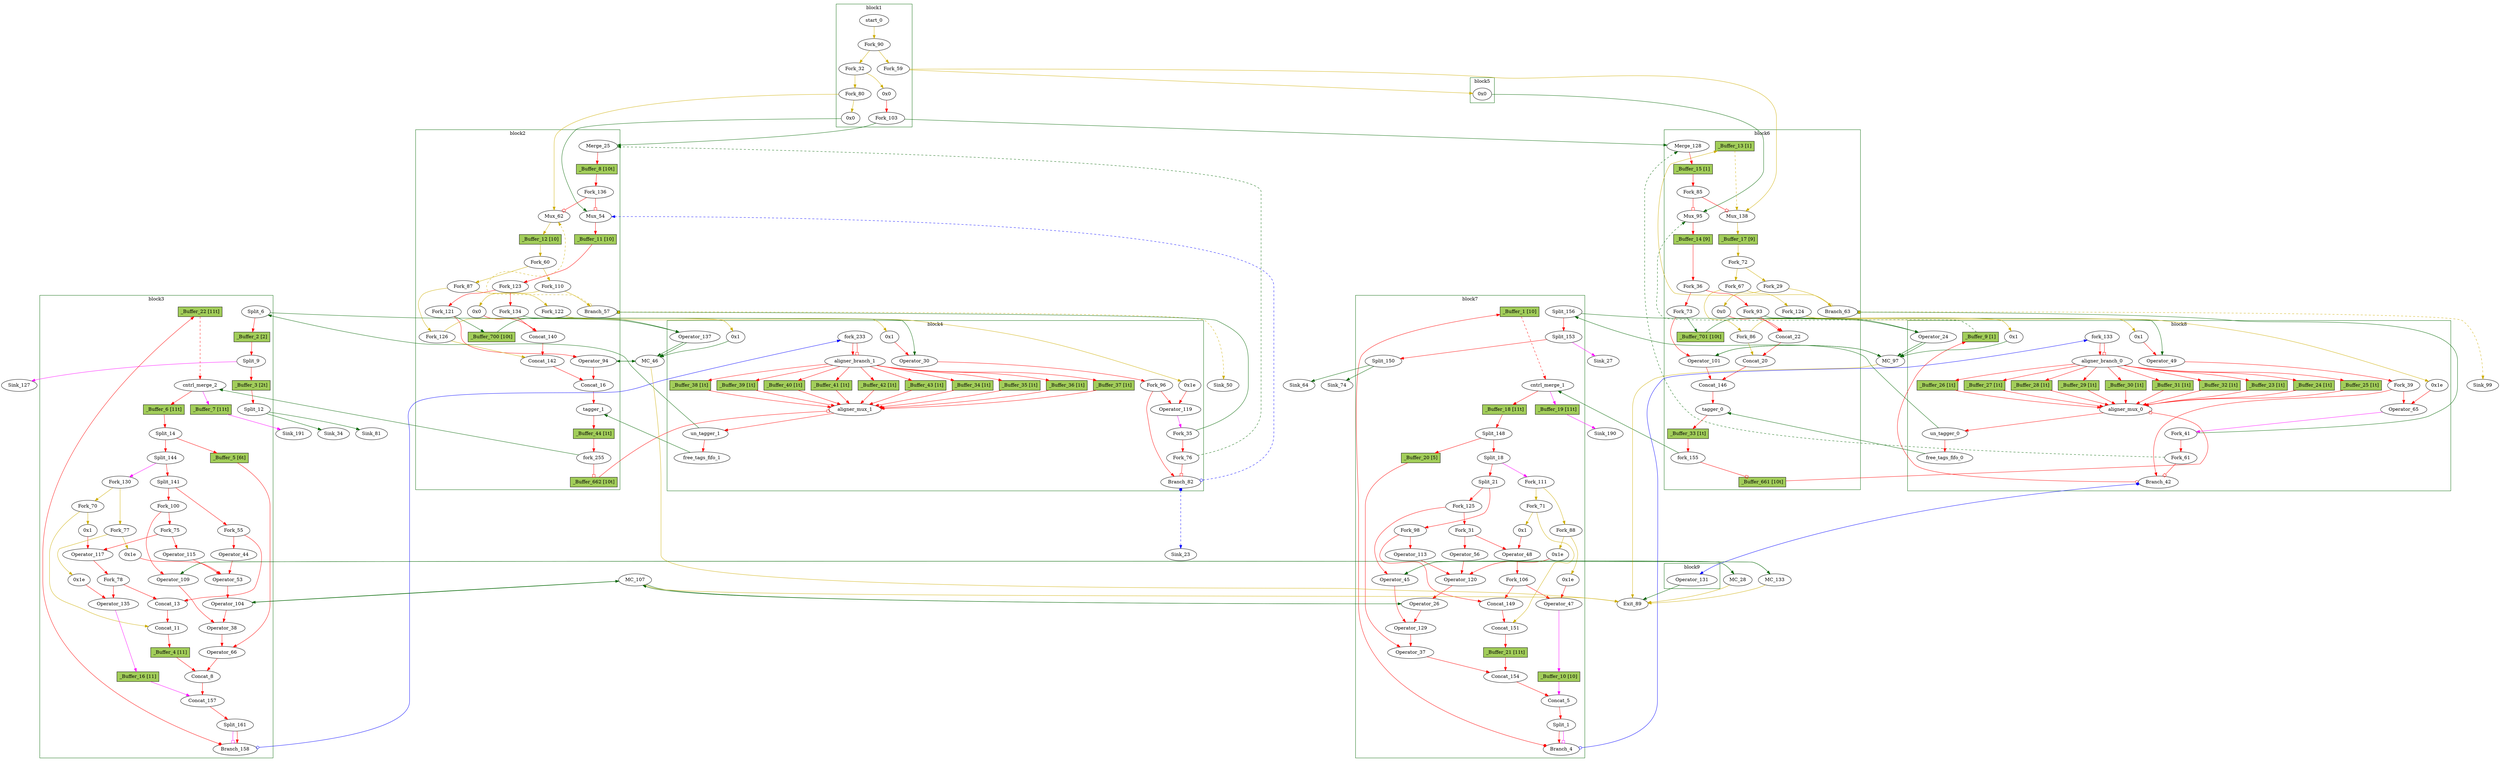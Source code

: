 // Number of blocks: 205
// Number of channels: 340
Digraph G {

  // Blocks
subgraph cluster_1 {
color = "darkgreen"
label = "block1"
  Fork_32 [type=Fork, in="in1:0", out="out1:0 out2:0", bbID = 1, tagged=false, taggers_num=0, tagger_id=-1,  shape=oval];
  Constant_51 [type=Constant, in="in1:32", out="out1:32", bbID = 1, tagged=false, taggers_num=0, tagger_id=-1, value="0x0", label="0x0",  shape=oval];
  Fork_59 [type=Fork, in="in1:0", out="out1:0 out2:0", bbID = 1, tagged=false, taggers_num=0, tagger_id=-1,  shape=oval];
  Fork_80 [type=Fork, in="in1:0", out="out1:0 out2:0", bbID = 1, tagged=false, taggers_num=0, tagger_id=-1,  shape=oval];
  Fork_90 [type=Fork, in="in1:0", out="out1:0 out2:0", bbID = 1, tagged=false, taggers_num=0, tagger_id=-1,  shape=oval];
  Constant_92 [type=Constant, in="in1:32", out="out1:32", bbID = 1, tagged=false, taggers_num=0, tagger_id=-1, value="0x0", label="0x0",  shape=oval];
  Fork_103 [type=Fork, in="in1:32", out="out1:32 out2:32", bbID = 1, tagged=false, taggers_num=0, tagger_id=-1,  shape=oval];
  start_0 [type=Entry, in="in1:0", out="out1:0", bbID = 1, tagged=false, taggers_num=0, tagger_id=-1,  shape=oval];
}
subgraph cluster_2 {
color = "darkgreen"
label = "block2"
  Concat_16 [type=Concat, in="in1:32 in2:65", out="out1:97", bbID = 2, tagged=false, taggers_num=0, tagger_id=-1, shape=oval];
  Merge_25 [type=Merge, in="in1:32 in2:32", out="out1:32", delay=0.366, bbID = 2, tagged=false, taggers_num=0, tagger_id=-1,  shape=oval];
  Mux_54 [type=Mux, in="in1?:1 in2:32 in3:32", out="out1:32", bbID = 2, tagged=false, taggers_num=0, tagger_id=-1,  shape=oval];
  Branch_57 [type=Branch, in="in1:0 in2?:1*i", out="out1+:0 out2-:0", bbID = 2, tagged=false, taggers_num=0, tagger_id=-1,  shape=oval];
  Fork_60 [type=Fork, in="in1:0", out="out1:0 out2:0", bbID = 2, tagged=false, taggers_num=0, tagger_id=-1,  shape=oval];
  Mux_62 [type=Mux, in="in1?:1 in2:0 in3:0", out="out1:0", bbID = 2, tagged=false, taggers_num=0, tagger_id=-1,  shape=oval];
  Fork_87 [type=Fork, in="in1:0", out="out1:0 out2:0", bbID = 2, tagged=false, taggers_num=0, tagger_id=-1,  shape=oval];
  Operator_94 [type=Operator, in="in1:32 in2:32", out="out1:32 out2:32", op = "mc_load_op", latency=2, bbID = 2, portID = 0, offset = 0, tagged=false, taggers_num=0, tagger_id=-1,  shape=oval];
  Constant_108 [type=Constant, in="in1:32", out="out1:32", bbID = 2, tagged=false, taggers_num=0, tagger_id=-1, value="0x0", label="0x0",  shape=oval];
  Fork_110 [type=Fork, in="in1:0", out="out1:0 out2:0", bbID = 2, tagged=false, taggers_num=0, tagger_id=-1,  shape=oval];
  Fork_121 [type=Fork, in="in1:32", out="out1:32 out2:32", bbID = 2, tagged=false, taggers_num=0, tagger_id=-1,  shape=oval];
  Fork_122 [type=Fork, in="in1:0", out="out1:0 out2:0", bbID = 2, tagged=false, taggers_num=0, tagger_id=-1,  shape=oval];
  Fork_123 [type=Fork, in="in1:32", out="out1:32 out2:32", bbID = 2, tagged=false, taggers_num=0, tagger_id=-1,  shape=oval];
  Fork_126 [type=Fork, in="in1:0", out="out1:0 out2:0", bbID = 2, tagged=false, taggers_num=0, tagger_id=-1,  shape=oval];
  Fork_134 [type=Fork, in="in1:32", out="out1:32 out2:32", bbID = 2, tagged=false, taggers_num=0, tagger_id=-1,  shape=oval];
  Fork_136 [type=Fork, in="in1:32", out="out1:32 out2:32", bbID = 2, tagged=false, taggers_num=0, tagger_id=-1,  shape=oval];
  Concat_140 [type=Concat, in="in1:32 in2:32", out="out1:64", bbID = 2, tagged=false, taggers_num=0, tagger_id=-1, shape=oval];
  Concat_142 [type=Concat, in="in1:1 in2:64", out="out1:65", bbID = 2, tagged=false, taggers_num=0, tagger_id=-1, shape=oval];
  tagger_1 [type=Tagger, in="in1:97 in2:97", out="out1:97", bbID = 2, tagged=false, taggers_num=0, tagger_id=-1, shape=oval];
  fork_255 [type=Fork, in="in1:97", out="out1:97 out2:97", bbID = 2, tagged=true, taggers_num=1, tagger_id=-1,  shape=oval];
  _Buffer_8 [type=Buffer, in="in1:32", out="out1:32", bbID = 2, tagged=false, taggers_num=0, tagger_id=-1, slots=10, transparent=true, label="_Buffer_8 [10t]",  shape=box, style=filled, fillcolor=darkolivegreen3, height=0.4];
  _Buffer_11 [type=Buffer, in="in1:32", out="out1:32", bbID = 2, tagged=false, taggers_num=0, tagger_id=-1, slots=10, transparent=false, label="_Buffer_11 [10]",  shape=box, style=filled, fillcolor=darkolivegreen3, height=0.4];
  _Buffer_12 [type=Buffer, in="in1:0", out="out1:0", bbID = 2, tagged=false, taggers_num=0, tagger_id=-1, slots=10, transparent=false, label="_Buffer_12 [10]",  shape=box, style=filled, fillcolor=darkolivegreen3, height=0.4];
  _Buffer_44 [type=Buffer, in="in1:97", out="out1:97", bbID = 2, tagged=true, taggers_num=0, tagger_id=-1, slots=1, transparent=true, label="_Buffer_44 [1t]",  shape=box, style=filled, fillcolor=darkolivegreen3, height=0.4];

  _Buffer_662 [type=Buffer, in="in1:32", out="out1:32", bbID = 2, tagged=true, taggers_num=1, tagger_id=-1, slots=10, transparent=true, label="_Buffer_662 [10t]",  shape=box, style=filled, fillcolor=darkolivegreen3, height=0.4];

  _Buffer_700 [type=Buffer, in="in1:32", out="out1:32", bbID = 2, tagged=false, taggers_num=0, tagger_id=-1, slots=10, transparent=true, label="_Buffer_700 [10t]",  shape=box, style=filled, fillcolor=darkolivegreen3, height=0.4];

}
subgraph cluster_3 {
color = "darkgreen"
label = "block3"
  Split_6 [type=Split, in="in1:97", out="out1:32 out2:65", bbID = 3, tagged=false, taggers_num=0, tagger_id=-1, shape=oval];
  Concat_8 [type=Concat, in="in1:32 in2:65", out="out1:97", bbID = 3, tagged=true, taggers_num=1, tagger_id=-1, retimingDiff=10, shape=oval];
  Split_9 [type=Split, in="in1:65", out="out1:1 out2:64", bbID = 3, tagged=false, taggers_num=0, tagger_id=-1, retimingDiff=0.555556, shape=oval];
  Concat_11 [type=Concat, in="in1:1 in2:64", out="out1:65", bbID = 3, tagged=true, taggers_num=1, tagger_id=-1, shape=oval];
  Split_12 [type=Split, in="in1:64", out="out1:32 out2:32", bbID = 3, tagged=false, taggers_num=0, tagger_id=-1, retimingDiff=0.555556, shape=oval];
  Concat_13 [type=Concat, in="in1:32 in2:32", out="out1:64", bbID = 3, tagged=true, taggers_num=1, tagger_id=-1, shape=oval];
  Split_14 [type=Split, in="in1:97", out="out1:32 out2:65", bbID = 3, tagged=true, taggers_num=1, tagger_id=-1, shape=oval];
  cntrl_merge_2 [type=CntrlMerge, in="in1:97 in2:97", out="out1:97 out2?:1", delay=0.366, bbID = 3, tagged=true, taggers_num=1, tagger_id=-1,  shape=oval];
  Operator_38 [type=Operator, in="in1:32 in2:32", out="out1:32", op = "fmul_op", delay=0.966, latency=6, bbID = 3, tagged=true, taggers_num=1, tagger_id=-1, retimingDiff=3.33333,  shape=oval];
  Operator_44 [type=Operator, in="in1:32", out="out1:32", op = "zext_op", bbID = 3, tagged=true, taggers_num=1, tagger_id=-1,  shape=oval];
  Constant_52 [type=Constant, in="in1:32", out="out1:32", bbID = 3, tagged=true, taggers_num=1, tagger_id=-1, value="0x1", label="0x1",  shape=oval];
  Operator_53 [type=Operator, in="in1:32 in2:32 in3:32", out="out1:32", op = "getelementptr_op", delay=2.966, constants=1, bbID = 3, tagged=true, taggers_num=1, tagger_id=-1,  shape=oval];
  Fork_55 [type=Fork, in="in1:32", out="out1:32 out2:32", bbID = 3, tagged=true, taggers_num=1, tagger_id=-1,  shape=oval];
  Operator_66 [type=Operator, in="in1:32 in2:32", out="out1:32", op = "fadd_op", delay=0.966, latency=10, bbID = 3, tagged=true, taggers_num=1, tagger_id=-1, retimingDiff=5.55556,  shape=oval];
  Fork_70 [type=Fork, in="in1:0", out="out1:0 out2:0", bbID = 3, tagged=true, taggers_num=1, tagger_id=-1,  shape=oval];
  Fork_75 [type=Fork, in="in1:32", out="out1:32 out2:32", bbID = 3, tagged=true, taggers_num=1, tagger_id=-1,  shape=oval];
  Fork_77 [type=Fork, in="in1:0", out="out1:0 out2:0", bbID = 3, tagged=true, taggers_num=1, tagger_id=-1,  shape=oval];
  Fork_78 [type=Fork, in="in1:32", out="out1:32 out2:32", bbID = 3, tagged=true, taggers_num=1, tagger_id=-1,  shape=oval];
  Constant_83 [type=Constant, in="in1:32", out="out1:32", bbID = 3, tagged=true, taggers_num=1, tagger_id=-1, value="0x1e", label="0x1e",  shape=oval];
  Fork_100 [type=Fork, in="in1:32", out="out1:32 out2:32", bbID = 3, tagged=true, taggers_num=1, tagger_id=-1,  shape=oval];
  Operator_104 [type=Operator, in="in1:32 in2:32", out="out1:32 out2:32", op = "mc_load_op", latency=2, bbID = 3, portID = 0, offset = 0, tagged=true, taggers_num=1, tagger_id=-1, retimingDiff=1.11111,  shape=oval];
  Operator_109 [type=Operator, in="in1:32 in2:32", out="out1:32 out2:32", op = "mc_load_op", latency=2, bbID = 3, portID = 0, offset = 0, tagged=true, taggers_num=1, tagger_id=-1, retimingDiff=1.11111,  shape=oval];
  Constant_112 [type=Constant, in="in1:32", out="out1:32", bbID = 3, tagged=true, taggers_num=1, tagger_id=-1, value="0x1e", label="0x1e",  shape=oval];
  Operator_115 [type=Operator, in="in1:32", out="out1:32", op = "zext_op", bbID = 3, tagged=true, taggers_num=1, tagger_id=-1,  shape=oval];
  Operator_117 [type=Operator, in="in1:32 in2:32", out="out1:32", op = "add_op", delay=1.693, bbID = 3, tagged=true, taggers_num=1, tagger_id=-1,  shape=oval];
  Fork_130 [type=Fork, in="in1:0", out="out1:0 out2:0", bbID = 3, tagged=true, taggers_num=1, tagger_id=-1,  shape=oval];
  Operator_135 [type=Operator, in="in1:32 in2:32", out="out1:1", op = "icmp_ult_op", delay=1.53, bbID = 3, tagged=true, taggers_num=1, tagger_id=-1,  shape=oval];
  Split_141 [type=Split, in="in1:64", out="out1:32 out2:32", bbID = 3, tagged=true, taggers_num=1, tagger_id=-1, shape=oval];
  Split_144 [type=Split, in="in1:65", out="out1:1 out2:64", bbID = 3, tagged=true, taggers_num=1, tagger_id=-1, shape=oval];
  Concat_157 [type=Concat, in="in1:97 in2:1", out="out1:98", bbID = 3, tagged=true, taggers_num=1, tagger_id=-1, retimingDiff=10, shape=oval];
  Branch_158 [type=Branch, in="in1:97 in2?:1", out="out1+:97 out2-:97", bbID = 3, tagged=true, taggers_num=1, tagger_id=-1, retimingDiff=10,  shape=oval];
  Split_161 [type=Split, in="in1:98", out="out1:97 out2:1", bbID = 3, tagged=true, taggers_num=1, tagger_id=-1, retimingDiff=10, shape=oval];
  _Buffer_2 [type=Buffer, in="in1:65", out="out1:65", bbID = 3, tagged=false, taggers_num=0, tagger_id=-1, slots=2, transparent=false, label="_Buffer_2 [2]",  shape=box, style=filled, fillcolor=darkolivegreen3, height=0.4];
  _Buffer_3 [type=Buffer, in="in1:64", out="out1:64", bbID = 3, tagged=false, taggers_num=0, tagger_id=-1, slots=2, transparent=true, label="_Buffer_3 [2t]",  shape=box, style=filled, fillcolor=darkolivegreen3, height=0.4];
  _Buffer_4 [type=Buffer, in="in1:65", out="out1:65", bbID = 3, tagged=true, taggers_num=1, tagger_id=-1, slots=11, transparent=false, label="_Buffer_4 [11]",  shape=box, style=filled, fillcolor=darkolivegreen3, height=0.4];
  _Buffer_5 [type=Buffer, in="in1:32", out="out1:32", bbID = 3, tagged=true, taggers_num=1, tagger_id=-1, slots=6, transparent=true, label="_Buffer_5 [6t]",  shape=box, style=filled, fillcolor=darkolivegreen3, height=0.4];
  _Buffer_6 [type=Buffer, in="in1:97", out="out1:97", bbID = 3, tagged=true, taggers_num=1, tagger_id=-1, slots=11, transparent=true, label="_Buffer_6 [11t]",  shape=box, style=filled, fillcolor=darkolivegreen3, height=0.4];
  _Buffer_7 [type=Buffer, in="in1:1", out="out1:1", bbID = 3, tagged=true, taggers_num=1, tagger_id=-1, slots=11, transparent=true, label="_Buffer_7 [11t]",  shape=box, style=filled, fillcolor=darkolivegreen3, height=0.4];
  _Buffer_16 [type=Buffer, in="in1:1", out="out1:1", bbID = 3, tagged=true, taggers_num=1, tagger_id=-1, slots=11, transparent=false, label="_Buffer_16 [11]",  shape=box, style=filled, fillcolor=darkolivegreen3, height=0.4];
  _Buffer_22 [type=Buffer, in="in1:97", out="out1:97", bbID = 3, tagged=true, taggers_num=1, tagger_id=-1, slots=11, transparent=true, label="_Buffer_22 [11t]",  shape=box, style=filled, fillcolor=darkolivegreen3, height=0.4];
}
subgraph cluster_4 {
color = "darkgreen"
label = "block4"
  Operator_30 [type=Operator, in="in1:32 in2:32", out="out1:32", op = "add_op", delay=1.693, bbID = 4, tagged=false, taggers_num=0, tagger_id=-1,  shape=oval];
  Constant_33 [type=Constant, in="in1:32", out="out1:32", bbID = 4, tagged=false, taggers_num=0, tagger_id=-1, value="0x1e", label="0x1e",  shape=oval];
  Fork_35 [type=Fork, in="in1:32", out="out1:32 out2:32", bbID = 4, tagged=false, taggers_num=0, tagger_id=-1,  shape=oval];
  Constant_69 [type=Constant, in="in1:32", out="out1:32", bbID = 4, tagged=false, taggers_num=0, tagger_id=-1, value="0x1", label="0x1",  shape=oval];
  Fork_76 [type=Fork, in="in1:32", out="out1:32 out2:32", bbID = 4, tagged=false, taggers_num=0, tagger_id=-1,  shape=oval];
  Constant_79 [type=Constant, in="in1:32", out="out1:32", bbID = 4, tagged=false, taggers_num=0, tagger_id=-1, value="0x1", label="0x1",  shape=oval];
  Branch_82 [type=Branch, in="in1:32 in2?:1*i", out="out1+:32 out2-:32", bbID = 4, tagged=false, taggers_num=0, tagger_id=-1,  shape=oval];
  Fork_96 [type=Fork, in="in1:32", out="out1:32 out2:32", bbID = 4, tagged=false, taggers_num=0, tagger_id=-1,  shape=oval];
  Operator_119 [type=Operator, in="in1:32 in2:32", out="out1:1", op = "icmp_ult_op", delay=1.53, bbID = 4, tagged=false, taggers_num=0, tagger_id=-1,  shape=oval];
  Operator_137 [type=Operator, in="in1:32 in2:32", out="out1:32 out2:32", op = "mc_store_op", bbID = 4, portID = 0, offset = 0, tagged=false, taggers_num=0, tagger_id=-1,  shape=oval];
  aligner_branch_1 [type=Aligner_Branch, in="in1:97 in2?:97", out="out1:97 out2:97 out3:97 out4:97 out5:97 out6:97 out7:97 out8:97 out9:97 out10:97", bbID = 4, tagged=false, taggers_num=0, tagger_id=0, shape=oval];
  aligner_mux_1 [type=Aligner_Mux, in="in1?:32 in2:97 in3:97 in4:97 in5:97 in6:97 in7:97 in8:97 in9:97 in10:97 in11:97", out="out1:97", bbID = 4, tagged=false, taggers_num=0, tagger_id=0, shape=oval];
  un_tagger_1 [type=Un_Tagger, in="in1:97", out="out1:97 out2:97", bbID = 4, tagged=false, taggers_num=0, tagger_id=0, shape=oval];
  free_tags_fifo_1 [type=Free_Tags_Fifo, in="in1:32", out="out1:32", bbID = 4, tagged=false, taggers_num=0, tagger_id=-1, shape=oval];
  fork_233 [type=Fork, in="in1:97", out="out1:97 out2:97", bbID = 4, tagged=true, taggers_num=1, tagger_id=-1,  shape=oval];
  _Buffer_34 [type=Buffer, in="in1:97", out="out1:97", bbID = 4, tagged=false, taggers_num=0, tagger_id=0, slots=1, transparent=true, label="_Buffer_34 [1t]",  shape=box, style=filled, fillcolor=darkolivegreen3, height=0.4];
  _Buffer_35 [type=Buffer, in="in1:97", out="out1:97", bbID = 4, tagged=false, taggers_num=0, tagger_id=0, slots=1, transparent=true, label="_Buffer_35 [1t]",  shape=box, style=filled, fillcolor=darkolivegreen3, height=0.4];
  _Buffer_36 [type=Buffer, in="in1:97", out="out1:97", bbID = 4, tagged=false, taggers_num=0, tagger_id=0, slots=1, transparent=true, label="_Buffer_36 [1t]",  shape=box, style=filled, fillcolor=darkolivegreen3, height=0.4];
  _Buffer_37 [type=Buffer, in="in1:97", out="out1:97", bbID = 4, tagged=false, taggers_num=0, tagger_id=0, slots=1, transparent=true, label="_Buffer_37 [1t]",  shape=box, style=filled, fillcolor=darkolivegreen3, height=0.4];
  _Buffer_38 [type=Buffer, in="in1:97", out="out1:97", bbID = 4, tagged=false, taggers_num=0, tagger_id=0, slots=1, transparent=true, label="_Buffer_38 [1t]",  shape=box, style=filled, fillcolor=darkolivegreen3, height=0.4];
  _Buffer_39 [type=Buffer, in="in1:97", out="out1:97", bbID = 4, tagged=false, taggers_num=0, tagger_id=0, slots=1, transparent=true, label="_Buffer_39 [1t]",  shape=box, style=filled, fillcolor=darkolivegreen3, height=0.4];
  _Buffer_40 [type=Buffer, in="in1:97", out="out1:97", bbID = 4, tagged=false, taggers_num=0, tagger_id=0, slots=1, transparent=true, label="_Buffer_40 [1t]",  shape=box, style=filled, fillcolor=darkolivegreen3, height=0.4];
  _Buffer_41 [type=Buffer, in="in1:97", out="out1:97", bbID = 4, tagged=false, taggers_num=0, tagger_id=0, slots=1, transparent=true, label="_Buffer_41 [1t]",  shape=box, style=filled, fillcolor=darkolivegreen3, height=0.4];
  _Buffer_42 [type=Buffer, in="in1:97", out="out1:97", bbID = 4, tagged=false, taggers_num=0, tagger_id=0, slots=1, transparent=true, label="_Buffer_42 [1t]",  shape=box, style=filled, fillcolor=darkolivegreen3, height=0.4];
  _Buffer_43 [type=Buffer, in="in1:97", out="out1:97", bbID = 4, tagged=false, taggers_num=0, tagger_id=0, slots=1, transparent=true, label="_Buffer_43 [1t]",  shape=box, style=filled, fillcolor=darkolivegreen3, height=0.4];

}
subgraph cluster_5 {
color = "darkgreen"
label = "block5"
  Constant_84 [type=Constant, in="in1:32", out="out1:32", bbID = 5, tagged=false, taggers_num=0, tagger_id=-1, value="0x0", label="0x0",  shape=oval];
}
subgraph cluster_6 {
color = "darkgreen"
label = "block6"
  Concat_20 [type=Concat, in="in1:1 in2:64", out="out1:65", bbID = 6, tagged=false, taggers_num=0, tagger_id=-1, shape=oval];
  Concat_22 [type=Concat, in="in1:32 in2:32", out="out1:64", bbID = 6, tagged=false, taggers_num=0, tagger_id=-1, shape=oval];
  Fork_29 [type=Fork, in="in1:0", out="out1:0 out2:0", bbID = 6, tagged=false, taggers_num=0, tagger_id=-1,  shape=oval];
  Fork_36 [type=Fork, in="in1:32", out="out1:32 out2:32", bbID = 6, tagged=false, taggers_num=0, tagger_id=-1,  shape=oval];
  Branch_63 [type=Branch, in="in1:0 in2?:1*i", out="out1+:0 out2-:0", bbID = 6, tagged=false, taggers_num=0, tagger_id=-1,  shape=oval];
  Fork_67 [type=Fork, in="in1:0", out="out1:0 out2:0", bbID = 6, tagged=false, taggers_num=0, tagger_id=-1,  shape=oval];
  Fork_72 [type=Fork, in="in1:0", out="out1:0 out2:0", bbID = 6, tagged=false, taggers_num=0, tagger_id=-1,  shape=oval];
  Fork_73 [type=Fork, in="in1:32", out="out1:32 out2:32", bbID = 6, tagged=false, taggers_num=0, tagger_id=-1,  shape=oval];
  Fork_85 [type=Fork, in="in1:32", out="out1:32 out2:32", bbID = 6, tagged=false, taggers_num=0, tagger_id=-1,  shape=oval];
  Fork_86 [type=Fork, in="in1:0", out="out1:0 out2:0", bbID = 6, tagged=false, taggers_num=0, tagger_id=-1,  shape=oval];
  Fork_93 [type=Fork, in="in1:32", out="out1:32 out2:32", bbID = 6, tagged=false, taggers_num=0, tagger_id=-1,  shape=oval];
  Mux_95 [type=Mux, in="in1?:1 in2:32 in3:32", out="out1:32", bbID = 6, tagged=false, taggers_num=0, tagger_id=-1,  shape=oval];
  Operator_101 [type=Operator, in="in1:32 in2:32", out="out1:32 out2:32", op = "mc_load_op", latency=2, bbID = 6, portID = 0, offset = 0, tagged=false, taggers_num=0, tagger_id=-1,  shape=oval];
  Fork_124 [type=Fork, in="in1:0", out="out1:0 out2:0", bbID = 6, tagged=false, taggers_num=0, tagger_id=-1,  shape=oval];
  Merge_128 [type=Merge, in="in1:32 in2:32", out="out1:32", delay=0.366, bbID = 6, tagged=false, taggers_num=0, tagger_id=-1,  shape=oval];
  Mux_138 [type=Mux, in="in1?:1 in2:0 in3:0", out="out1:0", bbID = 6, tagged=false, taggers_num=0, tagger_id=-1,  shape=oval];
  Constant_139 [type=Constant, in="in1:32", out="out1:32", bbID = 6, tagged=false, taggers_num=0, tagger_id=-1, value="0x0", label="0x0",  shape=oval];
  Concat_146 [type=Concat, in="in1:32 in2:65", out="out1:97", bbID = 6, tagged=false, taggers_num=0, tagger_id=-1, shape=oval];
  tagger_0 [type=Tagger, in="in1:97 in2:97", out="out1:97", bbID = 6, tagged=false, taggers_num=0, tagger_id=-1, shape=oval];
  fork_155 [type=Fork, in="in1:97", out="out1:97 out2:97", bbID = 6, tagged=true, taggers_num=1, tagger_id=-1,  shape=oval];
  _Buffer_13 [type=Buffer, in="in1:0", out="out1:0", bbID = 6, tagged=false, taggers_num=0, tagger_id=-1, slots=1, transparent=false, label="_Buffer_13 [1]",  shape=box, style=filled, fillcolor=darkolivegreen3, height=0.4];
  _Buffer_14 [type=Buffer, in="in1:32", out="out1:32", bbID = 6, tagged=false, taggers_num=0, tagger_id=-1, slots=9, transparent=false, label="_Buffer_14 [9]",  shape=box, style=filled, fillcolor=darkolivegreen3, height=0.4];
  _Buffer_15 [type=Buffer, in="in1:32", out="out1:32", bbID = 6, tagged=false, taggers_num=0, tagger_id=-1, slots=1, transparent=false, label="_Buffer_15 [1]",  shape=box, style=filled, fillcolor=darkolivegreen3, height=0.4];
  _Buffer_17 [type=Buffer, in="in1:0", out="out1:0", bbID = 6, tagged=false, taggers_num=0, tagger_id=-1, slots=9, transparent=false, label="_Buffer_17 [9]",  shape=box, style=filled, fillcolor=darkolivegreen3, height=0.4];
  _Buffer_33 [type=Buffer, in="in1:97", out="out1:97", bbID = 6, tagged=true, taggers_num=0, tagger_id=-1, slots=1, transparent=true, label="_Buffer_33 [1t]",  shape=box, style=filled, fillcolor=darkolivegreen3, height=0.4];

  _Buffer_661 [type=Buffer, in="in1:32", out="out1:32", bbID = 6, tagged=true, taggers_num=1, tagger_id=-1, slots=10, transparent=true, label="_Buffer_661 [10t]",  shape=box, style=filled, fillcolor=darkolivegreen3, height=0.4];

  _Buffer_701 [type=Buffer, in="in1:32", out="out1:32", bbID = 6, tagged=false, taggers_num=0, tagger_id=-1, slots=10, transparent=true, label="_Buffer_701 [10t]",  shape=box, style=filled, fillcolor=darkolivegreen3, height=0.4];

}
subgraph cluster_7 {
color = "darkgreen"
label = "block7"
  Split_1 [type=Split, in="in1:98", out="out1:97 out2:1", bbID = 7, tagged=true, taggers_num=1, tagger_id=-1, shape=oval];
  Branch_4 [type=Branch, in="in1:97 in2?:1", out="out1+:97 out2-:97", bbID = 7, tagged=true, taggers_num=1, tagger_id=-1,  shape=oval];
  Concat_5 [type=Concat, in="in1:97 in2:1", out="out1:98", bbID = 7, tagged=true, taggers_num=1, tagger_id=-1, shape=oval];
  Split_18 [type=Split, in="in1:65", out="out1:1 out2:64", bbID = 7, tagged=true, taggers_num=1, tagger_id=-1, shape=oval];
  Split_21 [type=Split, in="in1:64", out="out1:32 out2:32", bbID = 7, tagged=true, taggers_num=1, tagger_id=-1, shape=oval];
  Operator_26 [type=Operator, in="in1:32 in2:32", out="out1:32 out2:32", op = "mc_load_op", latency=2, bbID = 7, portID = 1, offset = 0, tagged=true, taggers_num=1, tagger_id=-1,  shape=oval];
  Fork_31 [type=Fork, in="in1:32", out="out1:32 out2:32", bbID = 7, tagged=true, taggers_num=1, tagger_id=-1,  shape=oval];
  Operator_37 [type=Operator, in="in1:32 in2:32", out="out1:32", op = "fadd_op", delay=0.966, latency=10, bbID = 7, tagged=true, taggers_num=1, tagger_id=-1,  shape=oval];
  Operator_45 [type=Operator, in="in1:32 in2:32", out="out1:32 out2:32", op = "mc_load_op", latency=2, bbID = 7, portID = 0, offset = 0, tagged=true, taggers_num=1, tagger_id=-1,  shape=oval];
  Operator_47 [type=Operator, in="in1:32 in2:32", out="out1:1", op = "icmp_ult_op", delay=1.53, bbID = 7, tagged=true, taggers_num=1, tagger_id=-1,  shape=oval];
  Operator_48 [type=Operator, in="in1:32 in2:32", out="out1:32", op = "add_op", delay=1.693, bbID = 7, tagged=true, taggers_num=1, tagger_id=-1,  shape=oval];
  Operator_56 [type=Operator, in="in1:32", out="out1:32", op = "zext_op", bbID = 7, tagged=true, taggers_num=1, tagger_id=-1,  shape=oval];
  Fork_71 [type=Fork, in="in1:0", out="out1:0 out2:0", bbID = 7, tagged=true, taggers_num=1, tagger_id=-1,  shape=oval];
  Fork_88 [type=Fork, in="in1:0", out="out1:0 out2:0", bbID = 7, tagged=true, taggers_num=1, tagger_id=-1,  shape=oval];
  Constant_91 [type=Constant, in="in1:32", out="out1:32", bbID = 7, tagged=true, taggers_num=1, tagger_id=-1, value="0x1", label="0x1",  shape=oval];
  Fork_98 [type=Fork, in="in1:32", out="out1:32 out2:32", bbID = 7, tagged=true, taggers_num=1, tagger_id=-1,  shape=oval];
  Fork_106 [type=Fork, in="in1:32", out="out1:32 out2:32", bbID = 7, tagged=true, taggers_num=1, tagger_id=-1,  shape=oval];
  Fork_111 [type=Fork, in="in1:0", out="out1:0 out2:0", bbID = 7, tagged=true, taggers_num=1, tagger_id=-1,  shape=oval];
  Operator_113 [type=Operator, in="in1:32", out="out1:32", op = "zext_op", bbID = 7, tagged=true, taggers_num=1, tagger_id=-1,  shape=oval];
  Constant_116 [type=Constant, in="in1:32", out="out1:32", bbID = 7, tagged=true, taggers_num=1, tagger_id=-1, value="0x1e", label="0x1e",  shape=oval];
  Operator_120 [type=Operator, in="in1:32 in2:32 in3:32", out="out1:32", op = "getelementptr_op", delay=2.966, constants=1, bbID = 7, tagged=true, taggers_num=1, tagger_id=-1,  shape=oval];
  Fork_125 [type=Fork, in="in1:32", out="out1:32 out2:32", bbID = 7, tagged=true, taggers_num=1, tagger_id=-1,  shape=oval];
  Operator_129 [type=Operator, in="in1:32 in2:32", out="out1:32", op = "fmul_op", delay=0.966, latency=6, bbID = 7, tagged=true, taggers_num=1, tagger_id=-1,  shape=oval];
  Constant_132 [type=Constant, in="in1:32", out="out1:32", bbID = 7, tagged=true, taggers_num=1, tagger_id=-1, value="0x1e", label="0x1e",  shape=oval];
  cntrl_merge_1 [type=CntrlMerge, in="in1:97 in2:97", out="out1:97 out2?:1", delay=0.366, bbID = 7, tagged=true, taggers_num=1, tagger_id=-1,  shape=oval];
  Split_148 [type=Split, in="in1:97", out="out1:32 out2:65", bbID = 7, tagged=true, taggers_num=1, tagger_id=-1, shape=oval];
  Concat_149 [type=Concat, in="in1:32 in2:32", out="out1:64", bbID = 7, tagged=true, taggers_num=1, tagger_id=-1, shape=oval];
  Split_150 [type=Split, in="in1:64", out="out1:32 out2:32", bbID = 7, tagged=false, taggers_num=0, tagger_id=-1, shape=oval];
  Concat_151 [type=Concat, in="in1:1 in2:64", out="out1:65", bbID = 7, tagged=true, taggers_num=1, tagger_id=-1, shape=oval];
  Split_153 [type=Split, in="in1:65", out="out1:1 out2:64", bbID = 7, tagged=false, taggers_num=0, tagger_id=-1, shape=oval];
  Concat_154 [type=Concat, in="in1:32 in2:65", out="out1:97", bbID = 7, tagged=true, taggers_num=1, tagger_id=-1, shape=oval];
  Split_156 [type=Split, in="in1:97", out="out1:32 out2:65", bbID = 7, tagged=false, taggers_num=0, tagger_id=-1, shape=oval];
  _Buffer_1 [type=Buffer, in="in1:97", out="out1:97", bbID = 7, tagged=true, taggers_num=1, tagger_id=-1, slots=10, transparent=false, label="_Buffer_1 [10]",  shape=box, style=filled, fillcolor=darkolivegreen3, height=0.4];
  _Buffer_10 [type=Buffer, in="in1:1", out="out1:1", bbID = 7, tagged=true, taggers_num=1, tagger_id=-1, slots=10, transparent=false, label="_Buffer_10 [10]",  shape=box, style=filled, fillcolor=darkolivegreen3, height=0.4];
  _Buffer_18 [type=Buffer, in="in1:97", out="out1:97", bbID = 7, tagged=true, taggers_num=1, tagger_id=-1, slots=11, transparent=true, label="_Buffer_18 [11t]",  shape=box, style=filled, fillcolor=darkolivegreen3, height=0.4];
  _Buffer_19 [type=Buffer, in="in1:1", out="out1:1", bbID = 7, tagged=true, taggers_num=1, tagger_id=-1, slots=11, transparent=true, label="_Buffer_19 [11t]",  shape=box, style=filled, fillcolor=darkolivegreen3, height=0.4];
  _Buffer_20 [type=Buffer, in="in1:32", out="out1:32", bbID = 7, tagged=true, taggers_num=1, tagger_id=-1, slots=5, transparent=false, label="_Buffer_20 [5]",  shape=box, style=filled, fillcolor=darkolivegreen3, height=0.4];
  _Buffer_21 [type=Buffer, in="in1:65", out="out1:65", bbID = 7, tagged=true, taggers_num=1, tagger_id=-1, slots=11, transparent=true, label="_Buffer_21 [11t]",  shape=box, style=filled, fillcolor=darkolivegreen3, height=0.4];
}
subgraph cluster_8 {
color = "darkgreen"
label = "block8"
  Operator_24 [type=Operator, in="in1:32 in2:32", out="out1:32 out2:32", op = "mc_store_op", bbID = 8, portID = 0, offset = 0, tagged=false, taggers_num=0, tagger_id=-1,  shape=oval];
  Fork_39 [type=Fork, in="in1:32", out="out1:32 out2:32", bbID = 8, tagged=false, taggers_num=0, tagger_id=-1,  shape=oval];
  Fork_41 [type=Fork, in="in1:32", out="out1:32 out2:32", bbID = 8, tagged=false, taggers_num=0, tagger_id=-1,  shape=oval];
  Branch_42 [type=Branch, in="in1:32 in2?:1*i", out="out1+:32 out2-:32", bbID = 8, tagged=false, taggers_num=0, tagger_id=-1,  shape=oval];
  Operator_49 [type=Operator, in="in1:32 in2:32", out="out1:32", op = "add_op", delay=1.693, bbID = 8, tagged=false, taggers_num=0, tagger_id=-1,  shape=oval];
  Fork_61 [type=Fork, in="in1:32", out="out1:32 out2:32", bbID = 8, tagged=false, taggers_num=0, tagger_id=-1,  shape=oval];
  Operator_65 [type=Operator, in="in1:32 in2:32", out="out1:1", op = "icmp_ult_op", delay=1.53, bbID = 8, tagged=false, taggers_num=0, tagger_id=-1,  shape=oval];
  Constant_68 [type=Constant, in="in1:32", out="out1:32", bbID = 8, tagged=false, taggers_num=0, tagger_id=-1, value="0x1", label="0x1",  shape=oval];
  Constant_102 [type=Constant, in="in1:32", out="out1:32", bbID = 8, tagged=false, taggers_num=0, tagger_id=-1, value="0x1", label="0x1",  shape=oval];
  Constant_118 [type=Constant, in="in1:32", out="out1:32", bbID = 8, tagged=false, taggers_num=0, tagger_id=-1, value="0x1e", label="0x1e",  shape=oval];
  aligner_branch_0 [type=Aligner_Branch, in="in1:97 in2?:97", out="out1:97 out2:97 out3:97 out4:97 out5:97 out6:97 out7:97 out8:97 out9:97 out10:97", bbID = 8, tagged=false, taggers_num=0, tagger_id=0, shape=oval];
  aligner_mux_0 [type=Aligner_Mux, in="in1?:32 in2:97 in3:97 in4:97 in5:97 in6:97 in7:97 in8:97 in9:97 in10:97 in11:97", out="out1:97", bbID = 8, tagged=false, taggers_num=0, tagger_id=0, shape=oval];
  un_tagger_0 [type=Un_Tagger, in="in1:97", out="out1:97 out2:97", bbID = 8, tagged=false, taggers_num=0, tagger_id=0, shape=oval];
  free_tags_fifo_0 [type=Free_Tags_Fifo, in="in1:32", out="out1:32", bbID = 8, tagged=false, taggers_num=0, tagger_id=-1, shape=oval];
  fork_133 [type=Fork, in="in1:97", out="out1:97 out2:97", bbID = 8, tagged=true, taggers_num=1, tagger_id=-1,  shape=oval];
  _Buffer_9 [type=Buffer, in="in1:32", out="out1:32", bbID = 8, tagged=false, taggers_num=0, tagger_id=-1, slots=1, transparent=false, label="_Buffer_9 [1]",  shape=box, style=filled, fillcolor=darkolivegreen3, height=0.4];
  _Buffer_23 [type=Buffer, in="in1:97", out="out1:97", bbID = 8, tagged=false, taggers_num=0, tagger_id=0, slots=1, transparent=true, label="_Buffer_23 [1t]",  shape=box, style=filled, fillcolor=darkolivegreen3, height=0.4];
  _Buffer_24 [type=Buffer, in="in1:97", out="out1:97", bbID = 8, tagged=false, taggers_num=0, tagger_id=0, slots=1, transparent=true, label="_Buffer_24 [1t]",  shape=box, style=filled, fillcolor=darkolivegreen3, height=0.4];
  _Buffer_25 [type=Buffer, in="in1:97", out="out1:97", bbID = 8, tagged=false, taggers_num=0, tagger_id=0, slots=1, transparent=true, label="_Buffer_25 [1t]",  shape=box, style=filled, fillcolor=darkolivegreen3, height=0.4];
  _Buffer_26 [type=Buffer, in="in1:97", out="out1:97", bbID = 8, tagged=false, taggers_num=0, tagger_id=0, slots=1, transparent=true, label="_Buffer_26 [1t]",  shape=box, style=filled, fillcolor=darkolivegreen3, height=0.4];
  _Buffer_27 [type=Buffer, in="in1:97", out="out1:97", bbID = 8, tagged=false, taggers_num=0, tagger_id=0, slots=1, transparent=true, label="_Buffer_27 [1t]",  shape=box, style=filled, fillcolor=darkolivegreen3, height=0.4];
  _Buffer_28 [type=Buffer, in="in1:97", out="out1:97", bbID = 8, tagged=false, taggers_num=0, tagger_id=0, slots=1, transparent=true, label="_Buffer_28 [1t]",  shape=box, style=filled, fillcolor=darkolivegreen3, height=0.4];
  _Buffer_29 [type=Buffer, in="in1:97", out="out1:97", bbID = 8, tagged=false, taggers_num=0, tagger_id=0, slots=1, transparent=true, label="_Buffer_29 [1t]",  shape=box, style=filled, fillcolor=darkolivegreen3, height=0.4];
  _Buffer_30 [type=Buffer, in="in1:97", out="out1:97", bbID = 8, tagged=false, taggers_num=0, tagger_id=0, slots=1, transparent=true, label="_Buffer_30 [1t]",  shape=box, style=filled, fillcolor=darkolivegreen3, height=0.4];
  _Buffer_31 [type=Buffer, in="in1:97", out="out1:97", bbID = 8, tagged=false, taggers_num=0, tagger_id=0, slots=1, transparent=true, label="_Buffer_31 [1t]",  shape=box, style=filled, fillcolor=darkolivegreen3, height=0.4];
  _Buffer_32 [type=Buffer, in="in1:97", out="out1:97", bbID = 8, tagged=false, taggers_num=0, tagger_id=0, slots=1, transparent=true, label="_Buffer_32 [1t]",  shape=box, style=filled, fillcolor=darkolivegreen3, height=0.4];
}
subgraph cluster_9 {
color = "darkgreen"
label = "block9"
  Operator_131 [type=Operator, in="in1:32", out="out1:32", op = "ret_op", bbID = 9, tagged=false, taggers_num=0, tagger_id=-1,  shape=oval];
}
  Sink_23 [type=Sink, in="in1:32", bbID = 0, tagged=false, taggers_num=0, tagger_id=0,  shape=oval];
  Sink_27 [type=Sink, in="in1:0", bbID = 0, tagged=false, taggers_num=0, tagger_id=0,  shape=oval];
  MC_28 [type=MC, in="in1:32*l0a", out="out1:32*l0d out2:0*e", bbID = 0, memory = "y2", bbcount = 0, ldcount = 1, stcount = 0, tagged=false, taggers_num=0, tagger_id=0, ];
  Sink_34 [type=Sink, in="in1:32", bbID = 0, tagged=false, taggers_num=0, tagger_id=0,  shape=oval];
  MC_46 [type=MC, in="in1:32*c0 in2:32*l0a in3:32*s0a in4:32*s0d", out="out1:32*l0d out2:0*e", bbID = 0, memory = "x1", bbcount = 1, ldcount = 1, stcount = 1, tagged=false, taggers_num=0, tagger_id=0, ];
  Sink_50 [type=Sink, in="in1:0", bbID = 0, tagged=false, taggers_num=0, tagger_id=0,  shape=oval];
  Sink_64 [type=Sink, in="in1:32", bbID = 0, tagged=false, taggers_num=0, tagger_id=0,  shape=oval];
  Sink_74 [type=Sink, in="in1:32", bbID = 0, tagged=false, taggers_num=0, tagger_id=0,  shape=oval];
  Sink_81 [type=Sink, in="in1:32", bbID = 0, tagged=false, taggers_num=0, tagger_id=0,  shape=oval];
  Exit_89 [type=Exit, in="in1:0*e in2:0*e in3:0*e in4:0*e in5:0*e in6:32", out="out1:32", bbID = 0, tagged=false, taggers_num=0, tagger_id=0,  shape=oval];
  MC_97 [type=MC, in="in1:32*c0 in2:32*l0a in3:32*s0a in4:32*s0d", out="out1:32*l0d out2:0*e", bbID = 0, memory = "x2", bbcount = 1, ldcount = 1, stcount = 1, tagged=false, taggers_num=0, tagger_id=0, ];
  Sink_99 [type=Sink, in="in1:0", bbID = 0, tagged=false, taggers_num=0, tagger_id=0,  shape=oval];
  MC_107 [type=MC, in="in1:32*l0a in2:32*l1a", out="out1:32*l0d out2:32*l1d out3:0*e", bbID = 0, memory = "A", bbcount = 0, ldcount = 2, stcount = 0, tagged=false, taggers_num=0, tagger_id=0, ];
  Sink_127 [type=Sink, in="in1:0", bbID = 0, tagged=false, taggers_num=0, tagger_id=0,  shape=oval];
  MC_133 [type=MC, in="in1:32*l0a", out="out1:32*l0d out2:0*e", bbID = 0, memory = "y1", bbcount = 0, ldcount = 1, stcount = 0, tagged=false, taggers_num=0, tagger_id=0, ];
  Sink_190 [type=Sink, in="in1:32", bbID = 0, tagged=false, taggers_num=0, tagger_id=0,  shape=oval];
  Sink_191 [type=Sink, in="in1:32", bbID = 0, tagged=false, taggers_num=0, tagger_id=0,  shape=oval];

  // Channels
  Split_1 -> Branch_4 [from=out1, to=in1, arrowhead=normal, color=red];
  Split_1 -> Branch_4 [from=out2, to=in2, arrowhead=obox, color=magenta];
  Branch_4 -> _Buffer_1 [from=out1, to=in1, dir=both, arrowtail=dot, arrowhead=normal, color=red, constraint=false];
  Branch_4 -> fork_133 [from=out2, to=in1, dir=both, arrowtail=odot, arrowhead=normal, color=blue];
  Concat_5 -> Split_1 [from=out1, to=in1, arrowhead=normal, color=red];
  Split_6 -> _Buffer_2 [from=out2, to=in1, arrowhead=normal, color=red];
  Split_6 -> Operator_137 [from=out1, to=in1, arrowhead=normal, color=darkgreen];
  Concat_8 -> Concat_157 [from=out1, to=in1, arrowhead=normal, color=red];
  Split_9 -> _Buffer_3 [from=out2, to=in1, arrowhead=normal, color=red];
  Split_9 -> Sink_127 [from=out1, to=in1, arrowhead=normal, color=magenta];
  Concat_11 -> _Buffer_4 [from=out1, to=in1, arrowhead=normal, color=red];
  Split_12 -> Sink_34 [from=out2, to=in1, arrowhead=normal, color=darkgreen];
  Split_12 -> Sink_81 [from=out1, to=in1, arrowhead=normal, color=darkgreen];
  Concat_13 -> Concat_11 [from=out1, to=in2, arrowhead=normal, color=red];
  Split_14 -> _Buffer_5 [from=out1, to=in1, arrowhead=normal, color=red];
  Split_14 -> Split_144 [from=out2, to=in1, arrowhead=normal, color=red];
  Concat_16 -> tagger_1 [from=out1, to=in2, arrowhead=normal, color=red];
  cntrl_merge_2 -> _Buffer_6 [from=out1, to=in1, arrowhead=normal, color=red];
  cntrl_merge_2 -> _Buffer_7 [from=out2, to=in1, arrowhead=normal, color=magenta];
  Split_18 -> Split_21 [from=out2, to=in1, arrowhead=normal, color=red];
  Split_18 -> Fork_111 [from=out1, to=in1, arrowhead=normal, color=magenta];
  Concat_20 -> Concat_146 [from=out1, to=in2, arrowhead=normal, color=red];
  Split_21 -> Fork_98 [from=out2, to=in1, arrowhead=normal, color=red];
  Split_21 -> Fork_125 [from=out1, to=in1, arrowhead=normal, color=red];
  Concat_22 -> Concat_20 [from=out1, to=in2, arrowhead=normal, color=red];
  Operator_24 -> MC_97 [from=out1, to=in4, arrowhead=normal, color=darkgreen];
  Operator_24 -> MC_97 [from=out2, to=in3, arrowhead=normal, color=darkgreen];
  Merge_25 -> _Buffer_8 [from=out1, to=in1, arrowhead=normal, color=red];
  Operator_26 -> MC_107 [from=out2, to=in2, arrowhead=normal, color=darkgreen];
  Operator_26 -> Operator_129 [from=out1, to=in1, arrowhead=normal, color=red];
  MC_28 -> Operator_45 [from=out1, to=in1, arrowhead=normal, color=darkgreen];
  MC_28 -> Exit_89 [from=out2, to=in5, arrowhead=normal, color=gold3];
  Fork_29 -> Branch_63 [from=out2, to=in1, arrowhead=normal, color=gold3];
  Fork_29 -> Constant_139 [from=out1, to=in1, arrowhead=normal, color=gold3];
  Operator_30 -> Fork_96 [from=out1, to=in1, arrowhead=normal, color=red];
  Fork_31 -> Operator_48 [from=out2, to=in1, arrowhead=normal, color=red];
  Fork_31 -> Operator_56 [from=out1, to=in1, arrowhead=normal, color=red];
  Fork_32 -> Constant_51 [from=out1, to=in1, arrowhead=normal, color=gold3];
  Fork_32 -> Fork_80 [from=out2, to=in1, arrowhead=normal, color=gold3];
  Constant_33 -> Operator_119 [from=out1, to=in2, arrowhead=normal, color=red];
  Fork_35 -> Branch_57 [from=out1, to=in2, arrowhead=obox, color=darkgreen];
  Fork_35 -> Fork_76 [from=out2, to=in1, arrowhead=normal, color=red];
  Fork_36 -> Fork_73 [from=out2, to=in1, arrowhead=normal, color=red];
  Fork_36 -> Fork_93 [from=out1, to=in1, arrowhead=normal, color=red];
  Operator_37 -> Concat_154 [from=out1, to=in1, arrowhead=normal, color=red];
  Operator_38 -> Operator_66 [from=out1, to=in2, arrowhead=normal, color=red];
  Fork_39 -> Branch_42 [from=out2, to=in1, arrowhead=normal, color=red];
  Fork_39 -> Operator_65 [from=out1, to=in1, arrowhead=normal, color=red];
  Fork_41 -> Fork_61 [from=out2, to=in1, arrowhead=normal, color=red];
  Fork_41 -> Branch_63 [from=out1, to=in2, arrowhead=obox, color=darkgreen];
  Branch_42 -> _Buffer_9 [from=out2, to=in1, dir=both, arrowtail=odot, arrowhead=normal, color=red, constraint=false];
  Branch_42 -> Operator_131 [from=out1, to=in1, dir=both, arrowtail=dot, arrowhead=normal, color=blue];
  Operator_44 -> Operator_53 [from=out1, to=in1, arrowhead=normal, color=red];
  Operator_45 -> MC_28 [from=out2, to=in1, arrowhead=normal, color=darkgreen];
  Operator_45 -> Operator_129 [from=out1, to=in2, arrowhead=normal, color=red];
  MC_46 -> Exit_89 [from=out2, to=in1, arrowhead=normal, color=gold3];
  MC_46 -> Operator_94 [from=out1, to=in1, arrowhead=normal, color=darkgreen];
  Operator_47 -> _Buffer_10 [from=out1, to=in1, arrowhead=normal, color=magenta];
  Operator_48 -> Fork_106 [from=out1, to=in1, arrowhead=normal, color=red];
  Operator_49 -> Fork_39 [from=out1, to=in1, arrowhead=normal, color=red];
  Constant_51 -> Fork_103 [from=out1, to=in1, arrowhead=normal, color=red];
  Constant_52 -> Operator_117 [from=out1, to=in2, arrowhead=normal, color=red];
  Operator_53 -> Operator_104 [from=out1, to=in2, arrowhead=normal, color=red];
  Mux_54 -> _Buffer_11 [from=out1, to=in1, arrowhead=normal, color=red];
  Fork_55 -> Concat_13 [from=out2, to=in2, arrowhead=normal, color=red];
  Fork_55 -> Operator_44 [from=out1, to=in1, arrowhead=normal, color=red];
  Operator_56 -> Operator_120 [from=out1, to=in1, arrowhead=normal, color=red];
  Branch_57 -> Sink_50 [from=out1, to=in1, dir=both, arrowtail=dot, arrowhead=normal, color=gold3, style=dashed, minlen = 3];
  Branch_57 -> Mux_62 [from=out2, to=in3, dir=both, arrowtail=odot, arrowhead=normal, color=gold3, constraint=false, style=dashed, minlen = 3];
  Fork_59 -> Constant_84 [from=out1, to=in1, arrowhead=normal, color=gold3];
  Fork_59 -> Mux_138 [from=out2, to=in2, arrowhead=normal, color=gold3];
  Fork_60 -> Fork_87 [from=out2, to=in1, arrowhead=normal, color=gold3];
  Fork_60 -> Fork_110 [from=out1, to=in1, arrowhead=normal, color=gold3];
  Fork_61 -> Branch_42 [from=out1, to=in2, arrowhead=obox, color=red];
  Fork_61 -> Merge_128 [from=out2, to=in2, arrowhead=normal, color=darkgreen, style=dashed, minlen = 3];
  Mux_62 -> _Buffer_12 [from=out1, to=in1, arrowhead=normal, color=gold3];
  Branch_63 -> Sink_99 [from=out1, to=in1, dir=both, arrowtail=dot, arrowhead=normal, color=gold3, style=dashed, minlen = 3];
  Branch_63 -> _Buffer_13 [from=out2, to=in1, dir=both, arrowtail=odot, arrowhead=normal, color=gold3, constraint=false];
  Operator_65 -> Fork_41 [from=out1, to=in1, arrowhead=normal, color=magenta];
  Operator_66 -> Concat_8 [from=out1, to=in1, arrowhead=normal, color=red];
  Fork_67 -> Fork_86 [from=out1, to=in1, arrowhead=normal, color=gold3];
  Fork_67 -> Fork_124 [from=out2, to=in1, arrowhead=normal, color=gold3];
  Constant_68 -> Operator_49 [from=out1, to=in2, arrowhead=normal, color=red];
  Constant_69 -> MC_46 [from=out1, to=in1, arrowhead=normal, color=darkgreen];
  Fork_70 -> Concat_11 [from=out2, to=in1, arrowhead=normal, color=gold3];
  Fork_70 -> Constant_52 [from=out1, to=in1, arrowhead=normal, color=gold3];
  Fork_71 -> Constant_91 [from=out1, to=in1, arrowhead=normal, color=gold3];
  Fork_71 -> Concat_151 [from=out2, to=in1, arrowhead=normal, color=gold3];
  Fork_72 -> Fork_29 [from=out1, to=in1, arrowhead=normal, color=gold3];
  Fork_72 -> Fork_67 [from=out2, to=in1, arrowhead=normal, color=gold3];


  Fork_73 -> _Buffer_701 [from=out2, to=in1, arrowhead=normal, color=darkgreen];
  _Buffer_701 -> Operator_24 [from=out1, to=in2, arrowhead=normal, color=darkgreen];

  Fork_73 -> Operator_101 [from=out1, to=in2, arrowhead=normal, color=red];
  Fork_75 -> Operator_115 [from=out1, to=in1, arrowhead=normal, color=red];
  Fork_75 -> Operator_117 [from=out2, to=in1, arrowhead=normal, color=red];
  Fork_76 -> Merge_25 [from=out2, to=in2, arrowhead=normal, color=darkgreen, style=dashed, minlen = 3];
  Fork_76 -> Branch_82 [from=out1, to=in2, arrowhead=obox, color=red];
  Fork_77 -> Constant_83 [from=out2, to=in1, arrowhead=normal, color=gold3];
  Fork_77 -> Constant_112 [from=out1, to=in1, arrowhead=normal, color=gold3];
  Fork_78 -> Concat_13 [from=out2, to=in1, arrowhead=normal, color=red];
  Fork_78 -> Operator_135 [from=out1, to=in1, arrowhead=normal, color=red];
  Constant_79 -> Operator_30 [from=out1, to=in2, arrowhead=normal, color=red];
  Fork_80 -> Mux_62 [from=out2, to=in2, arrowhead=normal, color=gold3];
  Fork_80 -> Constant_92 [from=out1, to=in1, arrowhead=normal, color=gold3];
  Branch_82 -> Sink_23 [from=out1, to=in1, dir=both, arrowtail=dot, arrowhead=normal, color=blue, style=dashed, minlen = 3];
  Branch_82 -> Mux_54 [from=out2, to=in3, dir=both, arrowtail=odot, arrowhead=normal, color=blue, style=dashed, minlen = 3];
  Constant_83 -> Operator_53 [from=out1, to=in3, arrowhead=normal, color=red];
  Constant_84 -> Mux_95 [from=out1, to=in2, arrowhead=normal, color=darkgreen];
  Fork_85 -> Mux_95 [from=out1, to=in1, arrowhead=obox, color=red];
  Fork_85 -> Mux_138 [from=out2, to=in1, arrowhead=obox, color=red];
  Fork_86 -> Concat_20 [from=out1, to=in1, arrowhead=normal, color=gold3];
  Fork_86 -> Constant_68 [from=out2, to=in1, arrowhead=normal, color=gold3];
  Fork_87 -> Fork_122 [from=out2, to=in1, arrowhead=normal, color=gold3];
  Fork_87 -> Fork_126 [from=out1, to=in1, arrowhead=normal, color=gold3];
  Fork_88 -> Constant_116 [from=out1, to=in1, arrowhead=normal, color=gold3];
  Fork_88 -> Constant_132 [from=out2, to=in1, arrowhead=normal, color=gold3];
  Fork_90 -> Fork_32 [from=out2, to=in1, arrowhead=normal, color=gold3];
  Fork_90 -> Fork_59 [from=out1, to=in1, arrowhead=normal, color=gold3];
  Constant_91 -> Operator_48 [from=out1, to=in2, arrowhead=normal, color=red];
  Constant_92 -> Mux_54 [from=out1, to=in2, arrowhead=normal, color=darkgreen];
  Fork_93 -> Concat_22 [from=out1, to=in2, arrowhead=normal, color=red];
  Fork_93 -> Operator_49 [from=out2, to=in1, arrowhead=normal, color=darkgreen];
  Operator_94 -> Concat_16 [from=out1, to=in1, arrowhead=normal, color=red];
  Operator_94 -> MC_46 [from=out2, to=in2, arrowhead=normal, color=darkgreen];
  Mux_95 -> _Buffer_14 [from=out1, to=in1, arrowhead=normal, color=red];
  Fork_96 -> Branch_82 [from=out2, to=in1, arrowhead=normal, color=red];
  Fork_96 -> Operator_119 [from=out1, to=in1, arrowhead=normal, color=red];
  MC_97 -> Exit_89 [from=out2, to=in4, arrowhead=normal, color=gold3];
  MC_97 -> Operator_101 [from=out1, to=in1, arrowhead=normal, color=darkgreen];
  Fork_98 -> Operator_113 [from=out1, to=in1, arrowhead=normal, color=red];
  Fork_98 -> Concat_149 [from=out2, to=in2, arrowhead=normal, color=red];
  Fork_100 -> Fork_75 [from=out2, to=in1, arrowhead=normal, color=red];
  Fork_100 -> Operator_109 [from=out1, to=in2, arrowhead=normal, color=red];
  Operator_101 -> MC_97 [from=out2, to=in2, arrowhead=normal, color=darkgreen];
  Operator_101 -> Concat_146 [from=out1, to=in1, arrowhead=normal, color=red];
  Constant_102 -> MC_97 [from=out1, to=in1, arrowhead=normal, color=darkgreen];
  Fork_103 -> Merge_25 [from=out1, to=in1, arrowhead=normal, color=darkgreen];
  Fork_103 -> Merge_128 [from=out2, to=in1, arrowhead=normal, color=darkgreen];
  Operator_104 -> Operator_38 [from=out1, to=in1, arrowhead=normal, color=red];
  Operator_104 -> MC_107 [from=out2, to=in1, arrowhead=normal, color=darkgreen];
  Fork_106 -> Operator_47 [from=out1, to=in1, arrowhead=normal, color=red];
  Fork_106 -> Concat_149 [from=out2, to=in1, arrowhead=normal, color=red];
  MC_107 -> Operator_26 [from=out2, to=in1, arrowhead=normal, color=darkgreen];
  MC_107 -> Exit_89 [from=out3, to=in2, arrowhead=normal, color=gold3];
  MC_107 -> Operator_104 [from=out1, to=in1, arrowhead=normal, color=darkgreen];
  Constant_108 -> Concat_140 [from=out1, to=in1, arrowhead=normal, color=red];
  Operator_109 -> Operator_38 [from=out1, to=in2, arrowhead=normal, color=red];
  Operator_109 -> MC_133 [from=out2, to=in1, arrowhead=normal, color=darkgreen];
  Fork_110 -> Branch_57 [from=out2, to=in1, arrowhead=normal, color=gold3];
  Fork_110 -> Constant_108 [from=out1, to=in1, arrowhead=normal, color=gold3];
  Fork_111 -> Fork_71 [from=out1, to=in1, arrowhead=normal, color=gold3];
  Fork_111 -> Fork_88 [from=out2, to=in1, arrowhead=normal, color=gold3];
  Constant_112 -> Operator_135 [from=out1, to=in2, arrowhead=normal, color=red];
  Operator_113 -> Operator_120 [from=out1, to=in2, arrowhead=normal, color=red];
  start_0 -> Fork_90 [from=out1, to=in1, arrowhead=normal, color=gold3];
  Operator_115 -> Operator_53 [from=out1, to=in2, arrowhead=normal, color=red];
  Constant_116 -> Operator_47 [from=out1, to=in2, arrowhead=normal, color=red];
  Operator_117 -> Fork_78 [from=out1, to=in1, arrowhead=normal, color=red];
  Constant_118 -> Operator_65 [from=out1, to=in2, arrowhead=normal, color=red];
  Operator_119 -> Fork_35 [from=out1, to=in1, arrowhead=normal, color=magenta];
  Operator_120 -> Operator_26 [from=out1, to=in2, arrowhead=normal, color=red];
  Fork_121 -> Operator_94 [from=out1, to=in2, arrowhead=normal, color=red];


 Fork_121 -> _Buffer_700 [from=out2, to=in1, arrowhead=normal, color=darkgreen];
  _Buffer_700 -> Operator_137 [from=out1, to=in2, arrowhead=normal, color=darkgreen];

  Fork_122 -> Constant_33 [from=out1, to=in1, arrowhead=normal, color=gold3];
  Fork_122 -> Constant_69 [from=out2, to=in1, arrowhead=normal, color=gold3];
  Fork_123 -> Fork_121 [from=out2, to=in1, arrowhead=normal, color=red];
  Fork_123 -> Fork_134 [from=out1, to=in1, arrowhead=normal, color=red];
  Fork_124 -> Constant_102 [from=out2, to=in1, arrowhead=normal, color=gold3];
  Fork_124 -> Constant_118 [from=out1, to=in1, arrowhead=normal, color=gold3];
  Fork_125 -> Fork_31 [from=out2, to=in1, arrowhead=normal, color=red];
  Fork_125 -> Operator_45 [from=out1, to=in2, arrowhead=normal, color=red];
  Fork_126 -> Constant_79 [from=out2, to=in1, arrowhead=normal, color=gold3];
  Fork_126 -> Concat_142 [from=out1, to=in1, arrowhead=normal, color=gold3];
  Merge_128 -> _Buffer_15 [from=out1, to=in1, arrowhead=normal, color=red];
  Operator_129 -> Operator_37 [from=out1, to=in2, arrowhead=normal, color=red];
  Fork_130 -> Fork_70 [from=out1, to=in1, arrowhead=normal, color=gold3];
  Fork_130 -> Fork_77 [from=out2, to=in1, arrowhead=normal, color=gold3];
  Operator_131 -> Exit_89 [from=out1, to=in6, arrowhead=normal, color=darkgreen];
  Constant_132 -> Operator_120 [from=out1, to=in3, arrowhead=normal, color=red];
  MC_133 -> Exit_89 [from=out2, to=in3, arrowhead=normal, color=gold3];
  MC_133 -> Operator_109 [from=out1, to=in1, arrowhead=normal, color=darkgreen];
  Fork_134 -> Operator_30 [from=out2, to=in1, arrowhead=normal, color=darkgreen];
  Fork_134 -> Concat_140 [from=out1, to=in2, arrowhead=normal, color=red];
  Operator_135 -> _Buffer_16 [from=out1, to=in1, arrowhead=normal, color=magenta];
  Fork_136 -> Mux_54 [from=out1, to=in1, arrowhead=obox, color=red];
  Fork_136 -> Mux_62 [from=out2, to=in1, arrowhead=obox, color=red];
  Operator_137 -> MC_46 [from=out1, to=in4, arrowhead=normal, color=darkgreen];
  Operator_137 -> MC_46 [from=out2, to=in3, arrowhead=normal, color=darkgreen];
  Mux_138 -> _Buffer_17 [from=out1, to=in1, arrowhead=normal, color=gold3];
  Constant_139 -> Concat_22 [from=out1, to=in1, arrowhead=normal, color=red];
  Concat_140 -> Concat_142 [from=out1, to=in2, arrowhead=normal, color=red];
  Split_141 -> Fork_55 [from=out2, to=in1, arrowhead=normal, color=red];
  Split_141 -> Fork_100 [from=out1, to=in1, arrowhead=normal, color=red];
  Concat_142 -> Concat_16 [from=out1, to=in2, arrowhead=normal, color=red];
  Split_144 -> Fork_130 [from=out1, to=in1, arrowhead=normal, color=magenta];
  Split_144 -> Split_141 [from=out2, to=in1, arrowhead=normal, color=red];
  cntrl_merge_1 -> _Buffer_18 [from=out1, to=in1, arrowhead=normal, color=red];
  cntrl_merge_1 -> _Buffer_19 [from=out2, to=in1, arrowhead=normal, color=magenta];
  Concat_146 -> tagger_0 [from=out1, to=in2, arrowhead=normal, color=red];
  Split_148 -> Split_18 [from=out2, to=in1, arrowhead=normal, color=red];
  Split_148 -> _Buffer_20 [from=out1, to=in1, arrowhead=normal, color=red];
  Concat_149 -> Concat_151 [from=out1, to=in2, arrowhead=normal, color=red];
  Split_150 -> Sink_64 [from=out1, to=in1, arrowhead=normal, color=darkgreen];
  Split_150 -> Sink_74 [from=out2, to=in1, arrowhead=normal, color=darkgreen];
  Concat_151 -> _Buffer_21 [from=out1, to=in1, arrowhead=normal, color=red];
  Split_153 -> Sink_27 [from=out1, to=in1, arrowhead=normal, color=magenta];
  Split_153 -> Split_150 [from=out2, to=in1, arrowhead=normal, color=red];
  Concat_154 -> Concat_5 [from=out1, to=in1, arrowhead=normal, color=red];
  Split_156 -> Operator_24 [from=out1, to=in1, arrowhead=normal, color=darkgreen];
  Split_156 -> Split_153 [from=out2, to=in1, arrowhead=normal, color=red];
  Concat_157 -> Split_161 [from=out1, to=in1, arrowhead=normal, color=red];
  Branch_158 -> _Buffer_22 [from=out1, to=in1, dir=both, arrowtail=dot, arrowhead=normal, color=red, constraint=false];
  Branch_158 -> fork_233 [from=out2, to=in1, dir=both, arrowtail=odot, arrowhead=normal, color=blue];
  Split_161 -> Branch_158 [from=out2, to=in2, arrowhead=obox, color=magenta];
  Split_161 -> Branch_158 [from=out1, to=in1, arrowhead=normal, color=red];
  aligner_branch_0 -> _Buffer_23 [from=out1, to=in1, arrowhead=normal, color=red];
  aligner_branch_0 -> _Buffer_24 [from=out2, to=in1, arrowhead=normal, color=red];
  aligner_branch_0 -> _Buffer_25 [from=out3, to=in1, arrowhead=normal, color=red];
  aligner_branch_0 -> _Buffer_26 [from=out4, to=in1, arrowhead=normal, color=red];
  aligner_branch_0 -> _Buffer_27 [from=out5, to=in1, arrowhead=normal, color=red];
  aligner_branch_0 -> _Buffer_28 [from=out6, to=in1, arrowhead=normal, color=red];
  aligner_branch_0 -> _Buffer_29 [from=out7, to=in1, arrowhead=normal, color=red];
  aligner_branch_0 -> _Buffer_30 [from=out8, to=in1, arrowhead=normal, color=red];
  aligner_branch_0 -> _Buffer_31 [from=out9, to=in1, arrowhead=normal, color=red];
  aligner_branch_0 -> _Buffer_32 [from=out10, to=in1, arrowhead=normal, color=red];
  aligner_mux_0 -> un_tagger_0 [from=out1, to=in1, arrowhead=normal, color=red];
  un_tagger_0 -> Split_156 [from=out2, to=in1, arrowhead=normal, color=darkgreen];
  un_tagger_0 -> free_tags_fifo_0 [from=out1, to=in1, arrowhead=normal, color=red];
  free_tags_fifo_0 -> tagger_0 [from=out1, to=in1, arrowhead=normal, color=darkgreen];
  tagger_0 -> _Buffer_33 [from=out1, to=in1, arrowhead=normal, color=red];
  fork_133 -> aligner_branch_0 [from=out1, to=in1, arrowhead=normal, color=red];
  fork_133 -> aligner_branch_0 [from=out2, to=in2, arrowhead=obox, color=red];
  fork_155 -> cntrl_merge_1 [from=out1, to=in1, arrowhead=normal, color=darkgreen];


  fork_155 -> _Buffer_661 [from=out2, to=in1, arrowhead=obox, color=red];
  _Buffer_661 -> aligner_mux_0 [from=out1, to=in1, arrowhead=obox, color=red];



  aligner_branch_1 -> _Buffer_34 [from=out1, to=in1, arrowhead=normal, color=red];
  aligner_branch_1 -> _Buffer_35 [from=out2, to=in1, arrowhead=normal, color=red];
  aligner_branch_1 -> _Buffer_36 [from=out3, to=in1, arrowhead=normal, color=red];
  aligner_branch_1 -> _Buffer_37 [from=out4, to=in1, arrowhead=normal, color=red];
  aligner_branch_1 -> _Buffer_38 [from=out5, to=in1, arrowhead=normal, color=red];
  aligner_branch_1 -> _Buffer_39 [from=out6, to=in1, arrowhead=normal, color=red];
  aligner_branch_1 -> _Buffer_40 [from=out7, to=in1, arrowhead=normal, color=red];
  aligner_branch_1 -> _Buffer_41 [from=out8, to=in1, arrowhead=normal, color=red];
  aligner_branch_1 -> _Buffer_42 [from=out9, to=in1, arrowhead=normal, color=red];
  aligner_branch_1 -> _Buffer_43 [from=out10, to=in1, arrowhead=normal, color=red];
  aligner_mux_1 -> un_tagger_1 [from=out1, to=in1, arrowhead=normal, color=red];
  un_tagger_1 -> Split_6 [from=out2, to=in1, arrowhead=normal, color=darkgreen];
  un_tagger_1 -> free_tags_fifo_1 [from=out1, to=in1, arrowhead=normal, color=red];
  free_tags_fifo_1 -> tagger_1 [from=out1, to=in1, arrowhead=normal, color=darkgreen];
  tagger_1 -> _Buffer_44 [from=out1, to=in1, arrowhead=normal, color=red];
  fork_233 -> aligner_branch_1 [from=out1, to=in1, arrowhead=normal, color=red];
  fork_233 -> aligner_branch_1 [from=out2, to=in2, arrowhead=obox, color=red];
  fork_255 -> cntrl_merge_2 [from=out1, to=in1, arrowhead=normal, color=darkgreen];

 fork_255 -> _Buffer_662 [from=out2, to=in1, arrowhead=obox, color=red];
  _Buffer_662 -> aligner_mux_1 [from=out1, to=in1, arrowhead=obox, color=red];


  _Buffer_1 -> cntrl_merge_1 [from=out1, to=in2, arrowhead=normal, color=red, style=dashed, minlen = 3];
  _Buffer_2 -> Split_9 [from=out1, to=in1, arrowhead=normal, color=red];
  _Buffer_3 -> Split_12 [from=out1, to=in1, arrowhead=normal, color=red];
  _Buffer_4 -> Concat_8 [from=out1, to=in2, arrowhead=normal, color=red];
  _Buffer_5 -> Operator_66 [from=out1, to=in1, arrowhead=normal, color=red];
  _Buffer_6 -> Split_14 [from=out1, to=in1, arrowhead=normal, color=red];
  _Buffer_7 -> Sink_191 [from=out1, to=in1, arrowhead=normal, color=magenta];
  _Buffer_8 -> Fork_136 [from=out1, to=in1, arrowhead=normal, color=red];
  _Buffer_9 -> Mux_95 [from=out1, to=in3, arrowhead=normal, color=darkgreen, style=dashed, minlen = 3];
  _Buffer_10 -> Concat_5 [from=out1, to=in2, arrowhead=normal, color=magenta];
  _Buffer_11 -> Fork_123 [from=out1, to=in1, arrowhead=normal, color=red];
  _Buffer_12 -> Fork_60 [from=out1, to=in1, arrowhead=normal, color=gold3];
  _Buffer_13 -> Mux_138 [from=out1, to=in3, arrowhead=normal, color=gold3, style=dashed, minlen = 3];
  _Buffer_14 -> Fork_36 [from=out1, to=in1, arrowhead=normal, color=red];
  _Buffer_15 -> Fork_85 [from=out1, to=in1, arrowhead=normal, color=red];
  _Buffer_16 -> Concat_157 [from=out1, to=in2, arrowhead=normal, color=magenta];
  _Buffer_17 -> Fork_72 [from=out1, to=in1, arrowhead=normal, color=gold3];
  _Buffer_18 -> Split_148 [from=out1, to=in1, arrowhead=normal, color=red];
  _Buffer_19 -> Sink_190 [from=out1, to=in1, arrowhead=normal, color=magenta];
  _Buffer_20 -> Operator_37 [from=out1, to=in1, arrowhead=normal, color=red];
  _Buffer_21 -> Concat_154 [from=out1, to=in2, arrowhead=normal, color=red];
  _Buffer_22 -> cntrl_merge_2 [from=out1, to=in2, arrowhead=normal, color=red, style=dashed, minlen = 3];
  _Buffer_23 -> aligner_mux_0 [from=out1, to=in2, arrowhead=normal, color=red];
  _Buffer_24 -> aligner_mux_0 [from=out1, to=in3, arrowhead=normal, color=red];
  _Buffer_25 -> aligner_mux_0 [from=out1, to=in4, arrowhead=normal, color=red];
  _Buffer_26 -> aligner_mux_0 [from=out1, to=in5, arrowhead=normal, color=red];
  _Buffer_27 -> aligner_mux_0 [from=out1, to=in6, arrowhead=normal, color=red];
  _Buffer_28 -> aligner_mux_0 [from=out1, to=in7, arrowhead=normal, color=red];
  _Buffer_29 -> aligner_mux_0 [from=out1, to=in8, arrowhead=normal, color=red];
  _Buffer_30 -> aligner_mux_0 [from=out1, to=in9, arrowhead=normal, color=red];
  _Buffer_31 -> aligner_mux_0 [from=out1, to=in10, arrowhead=normal, color=red];
  _Buffer_32 -> aligner_mux_0 [from=out1, to=in11, arrowhead=normal, color=red];
  _Buffer_33 -> fork_155 [from=out1, to=in1, arrowhead=normal, color=red];
  _Buffer_34 -> aligner_mux_1 [from=out1, to=in2, arrowhead=normal, color=red];
  _Buffer_35 -> aligner_mux_1 [from=out1, to=in3, arrowhead=normal, color=red];
  _Buffer_36 -> aligner_mux_1 [from=out1, to=in4, arrowhead=normal, color=red];
  _Buffer_37 -> aligner_mux_1 [from=out1, to=in5, arrowhead=normal, color=red];
  _Buffer_38 -> aligner_mux_1 [from=out1, to=in6, arrowhead=normal, color=red];
  _Buffer_39 -> aligner_mux_1 [from=out1, to=in7, arrowhead=normal, color=red];
  _Buffer_40 -> aligner_mux_1 [from=out1, to=in8, arrowhead=normal, color=red];
  _Buffer_41 -> aligner_mux_1 [from=out1, to=in9, arrowhead=normal, color=red];
  _Buffer_42 -> aligner_mux_1 [from=out1, to=in10, arrowhead=normal, color=red];
  _Buffer_43 -> aligner_mux_1 [from=out1, to=in11, arrowhead=normal, color=red];
  _Buffer_44 -> fork_255 [from=out1, to=in1, arrowhead=normal, color=red];
}
